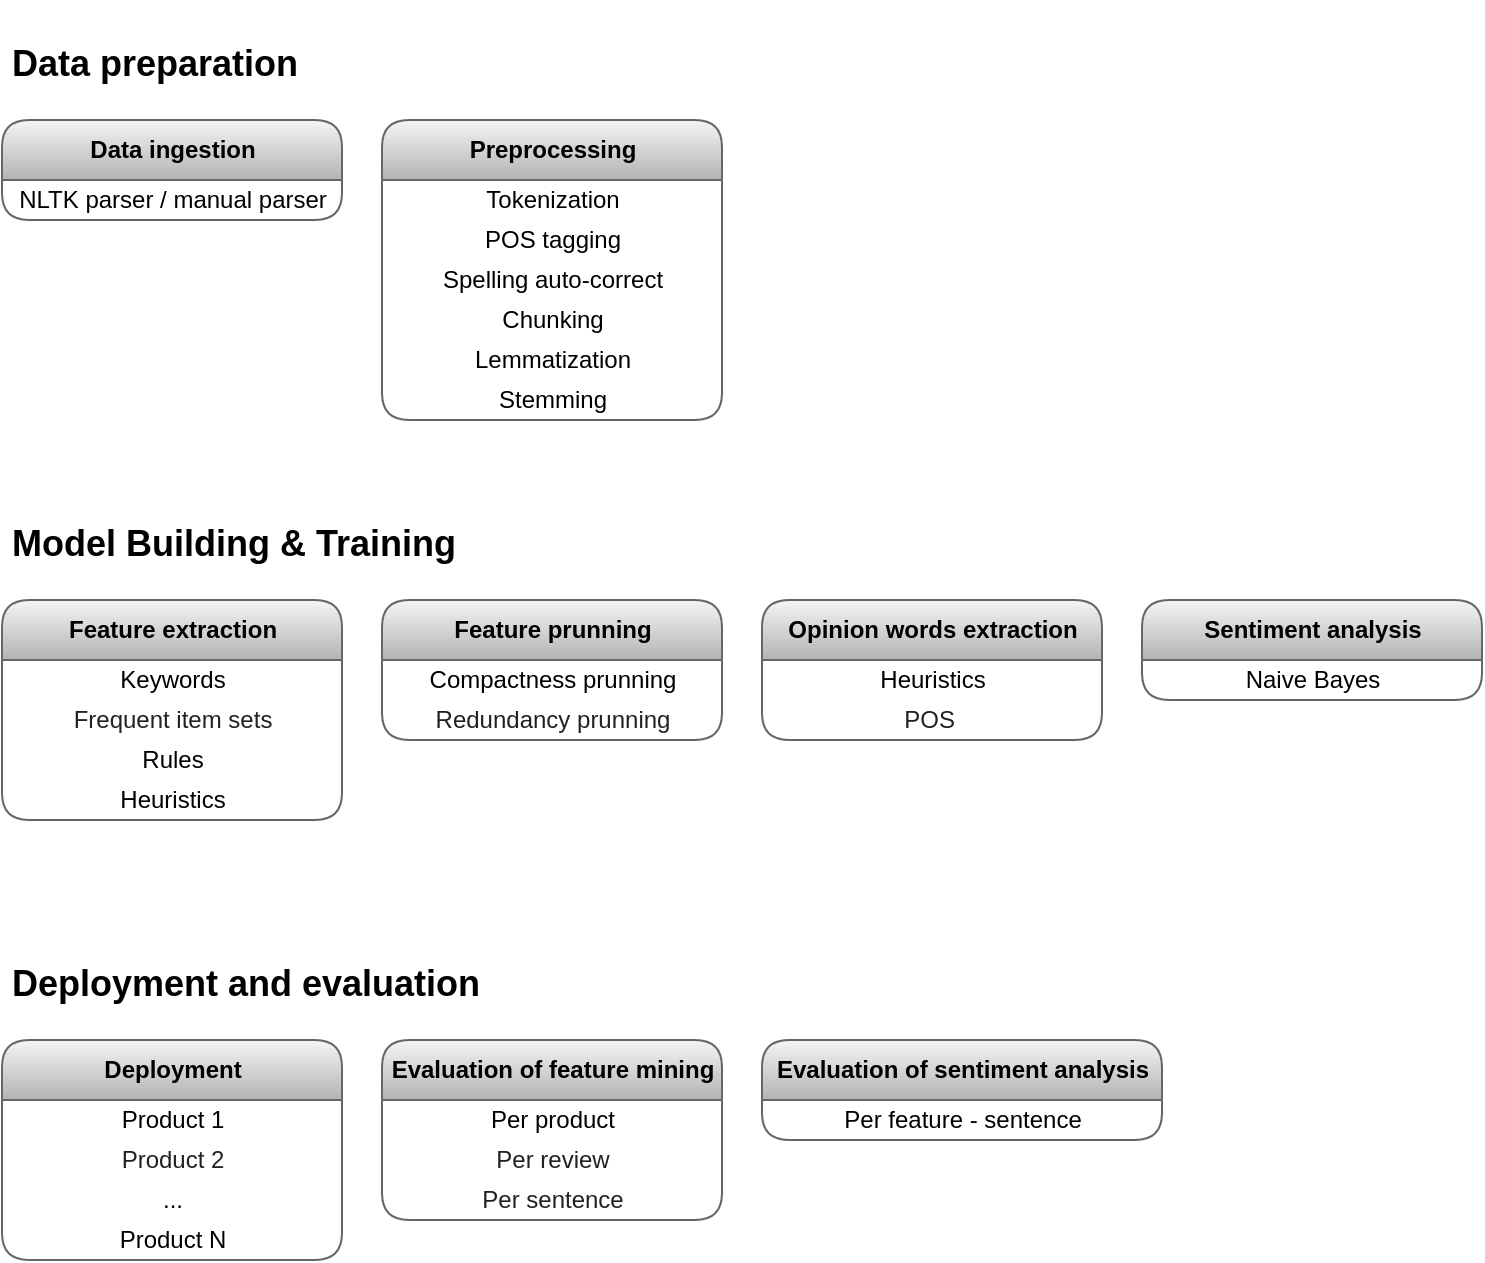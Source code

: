 <mxfile version="14.6.13" type="device"><diagram name="Page-1" id="12e1b939-464a-85fe-373e-61e167be1490"><mxGraphModel dx="1346" dy="997" grid="1" gridSize="10" guides="1" tooltips="1" connect="1" arrows="1" fold="1" page="1" pageScale="1.5" pageWidth="1169" pageHeight="826" background="#ffffff" math="0" shadow="0"><root><mxCell id="0"/><mxCell id="1" parent="0"/><mxCell id="wmeCm_UjTEInbKB7WcPG-1" value="Data ingestion" style="swimlane;fontStyle=1;align=center;verticalAlign=middle;childLayout=stackLayout;horizontal=1;startSize=30;horizontalStack=0;resizeParent=1;resizeParentMax=0;resizeLast=0;collapsible=0;marginBottom=0;html=1;rounded=1;gradientColor=#b3b3b3;fillColor=#f5f5f5;strokeColor=#666666;fontFamily=Helvetica;fontSize=12;" parent="1" vertex="1"><mxGeometry x="80" y="280" width="170" height="50" as="geometry"/></mxCell><mxCell id="wmeCm_UjTEInbKB7WcPG-4" value="NLTK parser / manual parser" style="text;html=1;align=center;verticalAlign=middle;resizable=0;points=[];autosize=1;strokeColor=none;fontFamily=Helvetica;fontSize=12;" parent="wmeCm_UjTEInbKB7WcPG-1" vertex="1"><mxGeometry y="30" width="170" height="20" as="geometry"/></mxCell><mxCell id="wmeCm_UjTEInbKB7WcPG-6" value="Preprocessing" style="swimlane;fontStyle=1;align=center;verticalAlign=middle;childLayout=stackLayout;horizontal=1;startSize=30;horizontalStack=0;resizeParent=1;resizeParentMax=0;resizeLast=0;collapsible=0;marginBottom=0;html=1;rounded=1;gradientColor=#b3b3b3;fillColor=#f5f5f5;strokeColor=#666666;fontFamily=Helvetica;fontSize=12;" parent="1" vertex="1"><mxGeometry x="270" y="280" width="170" height="150" as="geometry"/></mxCell><mxCell id="wmeCm_UjTEInbKB7WcPG-7" value="Tokenization" style="text;html=1;align=center;verticalAlign=middle;resizable=0;points=[];autosize=1;strokeColor=none;fontFamily=Helvetica;fontSize=12;" parent="wmeCm_UjTEInbKB7WcPG-6" vertex="1"><mxGeometry y="30" width="170" height="20" as="geometry"/></mxCell><mxCell id="wmeCm_UjTEInbKB7WcPG-12" value="POS tagging" style="text;html=1;align=center;verticalAlign=middle;resizable=0;points=[];autosize=1;strokeColor=none;fontFamily=Helvetica;fontSize=12;" parent="wmeCm_UjTEInbKB7WcPG-6" vertex="1"><mxGeometry y="50" width="170" height="20" as="geometry"/></mxCell><mxCell id="wmeCm_UjTEInbKB7WcPG-10" value="Spelling auto-correct" style="text;html=1;align=center;verticalAlign=middle;resizable=0;points=[];autosize=1;strokeColor=none;fontFamily=Helvetica;fontSize=12;" parent="wmeCm_UjTEInbKB7WcPG-6" vertex="1"><mxGeometry y="70" width="170" height="20" as="geometry"/></mxCell><mxCell id="wmeCm_UjTEInbKB7WcPG-9" value="Chunking" style="text;html=1;align=center;verticalAlign=middle;resizable=0;points=[];autosize=1;strokeColor=none;fontFamily=Helvetica;fontSize=12;" parent="wmeCm_UjTEInbKB7WcPG-6" vertex="1"><mxGeometry y="90" width="170" height="20" as="geometry"/></mxCell><mxCell id="wmeCm_UjTEInbKB7WcPG-11" value="Lemmatization" style="text;html=1;align=center;verticalAlign=middle;resizable=0;points=[];autosize=1;strokeColor=none;fontFamily=Helvetica;fontSize=12;" parent="wmeCm_UjTEInbKB7WcPG-6" vertex="1"><mxGeometry y="110" width="170" height="20" as="geometry"/></mxCell><mxCell id="wmeCm_UjTEInbKB7WcPG-8" value="Stemming" style="text;html=1;align=center;verticalAlign=middle;resizable=0;points=[];autosize=1;strokeColor=none;fontFamily=Helvetica;fontSize=12;" parent="wmeCm_UjTEInbKB7WcPG-6" vertex="1"><mxGeometry y="130" width="170" height="20" as="geometry"/></mxCell><mxCell id="wmeCm_UjTEInbKB7WcPG-17" value="Feature extraction" style="swimlane;fontStyle=1;align=center;verticalAlign=middle;childLayout=stackLayout;horizontal=1;startSize=30;horizontalStack=0;resizeParent=1;resizeParentMax=0;resizeLast=0;collapsible=0;marginBottom=0;html=1;rounded=1;gradientColor=#b3b3b3;fillColor=#f5f5f5;strokeColor=#666666;fontFamily=Helvetica;fontSize=12;" parent="1" vertex="1"><mxGeometry x="80" y="520" width="170" height="110" as="geometry"/></mxCell><mxCell id="wmeCm_UjTEInbKB7WcPG-18" value="Keywords" style="text;html=1;align=center;verticalAlign=middle;resizable=0;points=[];autosize=1;strokeColor=none;fontFamily=Helvetica;fontSize=12;" parent="wmeCm_UjTEInbKB7WcPG-17" vertex="1"><mxGeometry y="30" width="170" height="20" as="geometry"/></mxCell><mxCell id="wmeCm_UjTEInbKB7WcPG-19" value="&lt;span style=&quot;color: rgb(32, 33, 34); font-size: 12px; background-color: rgb(255, 255, 255);&quot;&gt;Frequent item sets&lt;/span&gt;" style="text;html=1;align=center;verticalAlign=middle;resizable=0;points=[];autosize=1;strokeColor=none;fontFamily=Helvetica;fontSize=12;" parent="wmeCm_UjTEInbKB7WcPG-17" vertex="1"><mxGeometry y="50" width="170" height="20" as="geometry"/></mxCell><mxCell id="wmeCm_UjTEInbKB7WcPG-20" value="Rules" style="text;html=1;align=center;verticalAlign=middle;resizable=0;points=[];autosize=1;strokeColor=none;fontFamily=Helvetica;fontSize=12;" parent="wmeCm_UjTEInbKB7WcPG-17" vertex="1"><mxGeometry y="70" width="170" height="20" as="geometry"/></mxCell><mxCell id="wmeCm_UjTEInbKB7WcPG-23" value="Heuristics" style="text;html=1;align=center;verticalAlign=middle;resizable=0;points=[];autosize=1;strokeColor=none;fontFamily=Helvetica;fontSize=12;" parent="wmeCm_UjTEInbKB7WcPG-17" vertex="1"><mxGeometry y="90" width="170" height="20" as="geometry"/></mxCell><mxCell id="wmeCm_UjTEInbKB7WcPG-24" value="Opinion words extraction" style="swimlane;fontStyle=1;align=center;verticalAlign=middle;childLayout=stackLayout;horizontal=1;startSize=30;horizontalStack=0;resizeParent=1;resizeParentMax=0;resizeLast=0;collapsible=0;marginBottom=0;html=1;rounded=1;gradientColor=#b3b3b3;fillColor=#f5f5f5;strokeColor=#666666;fontFamily=Helvetica;fontSize=12;" parent="1" vertex="1"><mxGeometry x="460" y="520" width="170" height="70" as="geometry"/></mxCell><mxCell id="wmeCm_UjTEInbKB7WcPG-25" value="Heuristics" style="text;html=1;align=center;verticalAlign=middle;resizable=0;points=[];autosize=1;strokeColor=none;fontFamily=Helvetica;fontSize=12;" parent="wmeCm_UjTEInbKB7WcPG-24" vertex="1"><mxGeometry y="30" width="170" height="20" as="geometry"/></mxCell><mxCell id="wmeCm_UjTEInbKB7WcPG-26" value="&lt;span style=&quot;color: rgb(32 , 33 , 34) ; font-size: 12px ; background-color: rgb(255 , 255 , 255)&quot;&gt;POS&amp;nbsp;&lt;/span&gt;" style="text;html=1;align=center;verticalAlign=middle;resizable=0;points=[];autosize=1;strokeColor=none;fontFamily=Helvetica;fontSize=12;" parent="wmeCm_UjTEInbKB7WcPG-24" vertex="1"><mxGeometry y="50" width="170" height="20" as="geometry"/></mxCell><mxCell id="wmeCm_UjTEInbKB7WcPG-29" value="Sentiment analysis" style="swimlane;fontStyle=1;align=center;verticalAlign=middle;childLayout=stackLayout;horizontal=1;startSize=30;horizontalStack=0;resizeParent=1;resizeParentMax=0;resizeLast=0;collapsible=0;marginBottom=0;html=1;rounded=1;gradientColor=#b3b3b3;fillColor=#f5f5f5;strokeColor=#666666;fontFamily=Helvetica;fontSize=12;" parent="1" vertex="1"><mxGeometry x="650" y="520" width="170" height="50" as="geometry"/></mxCell><mxCell id="wmeCm_UjTEInbKB7WcPG-30" value="Naive Bayes" style="text;html=1;align=center;verticalAlign=middle;resizable=0;points=[];autosize=1;strokeColor=none;fontFamily=Helvetica;fontSize=12;" parent="wmeCm_UjTEInbKB7WcPG-29" vertex="1"><mxGeometry y="30" width="170" height="20" as="geometry"/></mxCell><mxCell id="wmeCm_UjTEInbKB7WcPG-32" value="Deployment" style="swimlane;fontStyle=1;align=center;verticalAlign=middle;childLayout=stackLayout;horizontal=1;startSize=30;horizontalStack=0;resizeParent=1;resizeParentMax=0;resizeLast=0;collapsible=0;marginBottom=0;html=1;rounded=1;gradientColor=#b3b3b3;fillColor=#f5f5f5;strokeColor=#666666;fontFamily=Helvetica;fontSize=12;" parent="1" vertex="1"><mxGeometry x="80" y="740" width="170" height="110" as="geometry"/></mxCell><mxCell id="wmeCm_UjTEInbKB7WcPG-33" value="Product 1" style="text;html=1;align=center;verticalAlign=middle;resizable=0;points=[];autosize=1;strokeColor=none;fontFamily=Helvetica;fontSize=12;" parent="wmeCm_UjTEInbKB7WcPG-32" vertex="1"><mxGeometry y="30" width="170" height="20" as="geometry"/></mxCell><mxCell id="wmeCm_UjTEInbKB7WcPG-34" value="&lt;span style=&quot;color: rgb(32 , 33 , 34) ; font-size: 12px ; background-color: rgb(255 , 255 , 255)&quot;&gt;Product 2&lt;/span&gt;" style="text;html=1;align=center;verticalAlign=middle;resizable=0;points=[];autosize=1;strokeColor=none;fontFamily=Helvetica;fontSize=12;" parent="wmeCm_UjTEInbKB7WcPG-32" vertex="1"><mxGeometry y="50" width="170" height="20" as="geometry"/></mxCell><mxCell id="wmeCm_UjTEInbKB7WcPG-35" value="..." style="text;html=1;align=center;verticalAlign=middle;resizable=0;points=[];autosize=1;strokeColor=none;fontFamily=Helvetica;fontSize=12;" parent="wmeCm_UjTEInbKB7WcPG-32" vertex="1"><mxGeometry y="70" width="170" height="20" as="geometry"/></mxCell><mxCell id="wmeCm_UjTEInbKB7WcPG-36" value="Product N" style="text;html=1;align=center;verticalAlign=middle;resizable=0;points=[];autosize=1;strokeColor=none;fontFamily=Helvetica;fontSize=12;" parent="wmeCm_UjTEInbKB7WcPG-32" vertex="1"><mxGeometry y="90" width="170" height="20" as="geometry"/></mxCell><mxCell id="wmeCm_UjTEInbKB7WcPG-37" value="Evaluation of feature mining" style="swimlane;fontStyle=1;align=center;verticalAlign=middle;childLayout=stackLayout;horizontal=1;startSize=30;horizontalStack=0;resizeParent=1;resizeParentMax=0;resizeLast=0;collapsible=0;marginBottom=0;html=1;rounded=1;gradientColor=#b3b3b3;fillColor=#f5f5f5;strokeColor=#666666;fontFamily=Helvetica;fontSize=12;" parent="1" vertex="1"><mxGeometry x="270" y="740" width="170" height="90" as="geometry"/></mxCell><mxCell id="wmeCm_UjTEInbKB7WcPG-38" value="Per product" style="text;html=1;align=center;verticalAlign=middle;resizable=0;points=[];autosize=1;strokeColor=none;fontFamily=Helvetica;fontSize=12;" parent="wmeCm_UjTEInbKB7WcPG-37" vertex="1"><mxGeometry y="30" width="170" height="20" as="geometry"/></mxCell><mxCell id="wmeCm_UjTEInbKB7WcPG-39" value="&lt;span style=&quot;color: rgb(32 , 33 , 34) ; font-size: 12px ; background-color: rgb(255 , 255 , 255)&quot;&gt;Per review&lt;/span&gt;" style="text;html=1;align=center;verticalAlign=middle;resizable=0;points=[];autosize=1;strokeColor=none;fontFamily=Helvetica;fontSize=12;" parent="wmeCm_UjTEInbKB7WcPG-37" vertex="1"><mxGeometry y="50" width="170" height="20" as="geometry"/></mxCell><mxCell id="wmeCm_UjTEInbKB7WcPG-42" value="&lt;span style=&quot;color: rgb(32 , 33 , 34) ; font-size: 12px ; background-color: rgb(255 , 255 , 255)&quot;&gt;Per sentence&lt;/span&gt;" style="text;html=1;align=center;verticalAlign=middle;resizable=0;points=[];autosize=1;strokeColor=none;fontFamily=Helvetica;fontSize=12;" parent="wmeCm_UjTEInbKB7WcPG-37" vertex="1"><mxGeometry y="70" width="170" height="20" as="geometry"/></mxCell><mxCell id="wmeCm_UjTEInbKB7WcPG-40" value="Evaluation of sentiment analysis" style="swimlane;fontStyle=1;align=center;verticalAlign=middle;childLayout=stackLayout;horizontal=1;startSize=30;horizontalStack=0;resizeParent=1;resizeParentMax=0;resizeLast=0;collapsible=0;marginBottom=0;html=1;rounded=1;gradientColor=#b3b3b3;fillColor=#f5f5f5;strokeColor=#666666;fontFamily=Helvetica;fontSize=12;" parent="1" vertex="1"><mxGeometry x="460" y="740" width="200" height="50" as="geometry"/></mxCell><mxCell id="wmeCm_UjTEInbKB7WcPG-41" value="Per feature - sentence" style="text;html=1;align=center;verticalAlign=middle;resizable=0;points=[];autosize=1;strokeColor=none;fontFamily=Helvetica;fontSize=12;" parent="wmeCm_UjTEInbKB7WcPG-40" vertex="1"><mxGeometry y="30" width="200" height="20" as="geometry"/></mxCell><mxCell id="wmeCm_UjTEInbKB7WcPG-44" value="&lt;h1&gt;&lt;font style=&quot;font-size: 18px&quot;&gt;Data preparation&lt;/font&gt;&lt;/h1&gt;" style="text;html=1;strokeColor=none;fillColor=none;spacing=5;spacingTop=-20;whiteSpace=wrap;overflow=hidden;rounded=0;fontFamily=Helvetica;fontSize=12;" parent="1" vertex="1"><mxGeometry x="80" y="230" width="220" height="40" as="geometry"/></mxCell><mxCell id="wmeCm_UjTEInbKB7WcPG-45" value="&lt;h1&gt;&lt;font style=&quot;font-size: 18px&quot;&gt;Model Building &amp;amp; Training&lt;/font&gt;&lt;/h1&gt;" style="text;html=1;strokeColor=none;fillColor=none;spacing=5;spacingTop=-20;whiteSpace=wrap;overflow=hidden;rounded=0;fontFamily=Helvetica;fontSize=12;" parent="1" vertex="1"><mxGeometry x="80" y="470" width="240" height="40" as="geometry"/></mxCell><mxCell id="wmeCm_UjTEInbKB7WcPG-46" value="&lt;h1&gt;&lt;font style=&quot;font-size: 18px&quot;&gt;Deployment and evaluation&lt;/font&gt;&lt;/h1&gt;" style="text;html=1;strokeColor=none;fillColor=none;spacing=5;spacingTop=-20;whiteSpace=wrap;overflow=hidden;rounded=0;fontFamily=Helvetica;fontSize=12;" parent="1" vertex="1"><mxGeometry x="80" y="690" width="300" height="90" as="geometry"/></mxCell><mxCell id="19pZ20L9YN_ehTPA3LMV-2" value="Feature prunning" style="swimlane;fontStyle=1;align=center;verticalAlign=middle;childLayout=stackLayout;horizontal=1;startSize=30;horizontalStack=0;resizeParent=1;resizeParentMax=0;resizeLast=0;collapsible=0;marginBottom=0;html=1;rounded=1;gradientColor=#b3b3b3;fillColor=#f5f5f5;strokeColor=#666666;fontFamily=Helvetica;fontSize=12;" vertex="1" parent="1"><mxGeometry x="270" y="520" width="170" height="70" as="geometry"/></mxCell><mxCell id="19pZ20L9YN_ehTPA3LMV-3" value="Compactness prunning" style="text;html=1;align=center;verticalAlign=middle;resizable=0;points=[];autosize=1;strokeColor=none;fontFamily=Helvetica;fontSize=12;" vertex="1" parent="19pZ20L9YN_ehTPA3LMV-2"><mxGeometry y="30" width="170" height="20" as="geometry"/></mxCell><mxCell id="19pZ20L9YN_ehTPA3LMV-4" value="&lt;span style=&quot;color: rgb(32 , 33 , 34) ; font-size: 12px ; background-color: rgb(255 , 255 , 255)&quot;&gt;Redundancy prunning&lt;/span&gt;" style="text;html=1;align=center;verticalAlign=middle;resizable=0;points=[];autosize=1;strokeColor=none;fontFamily=Helvetica;fontSize=12;" vertex="1" parent="19pZ20L9YN_ehTPA3LMV-2"><mxGeometry y="50" width="170" height="20" as="geometry"/></mxCell></root></mxGraphModel></diagram></mxfile>